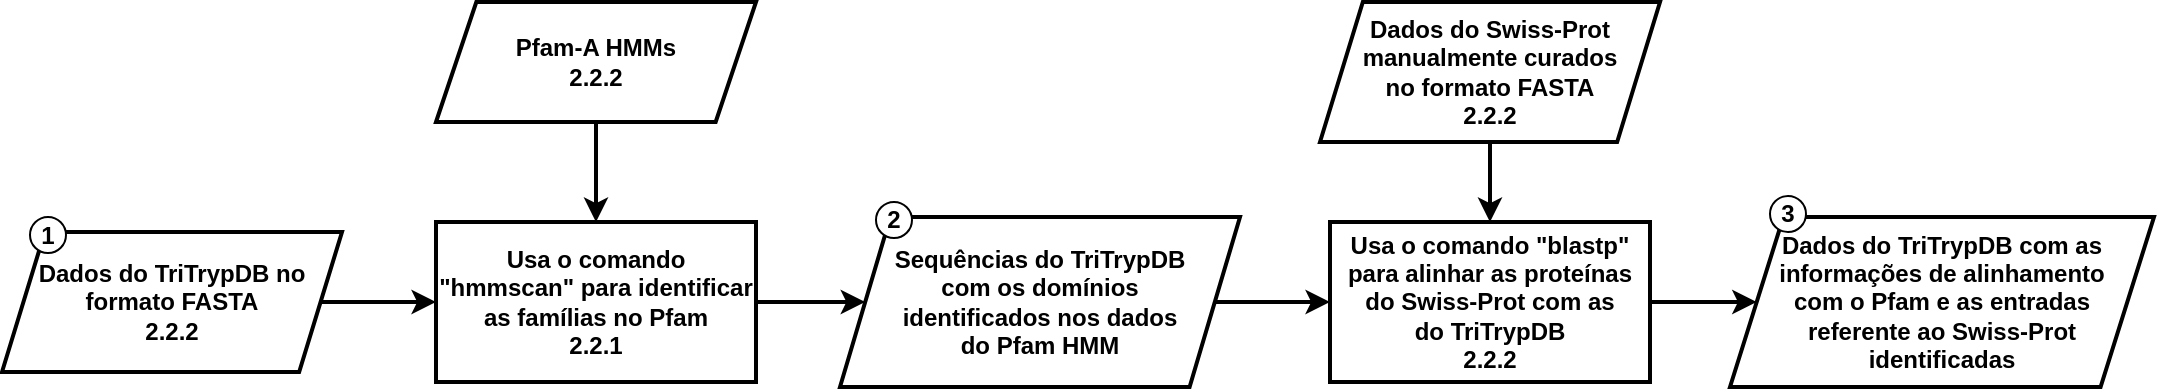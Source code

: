 <mxfile version="12.1.7" type="github" pages="1">
  <diagram id="9hCFB_BsOprCfilMQbIW" name="Page-1">
    <mxGraphModel dx="2721" dy="2326" grid="1" gridSize="10" guides="1" tooltips="1" connect="1" arrows="1" fold="1" page="0" pageScale="1" pageWidth="850" pageHeight="1100" math="0" shadow="0">
      <root>
        <mxCell id="0"/>
        <mxCell id="1" parent="0"/>
        <mxCell id="F-quMCV03kclnCfe2PoB-3" value="&lt;b&gt;Dados do TriTrypDB no formato FASTA&lt;br&gt;2.2.2&lt;br&gt;&lt;/b&gt;" style="shape=parallelogram;perimeter=parallelogramPerimeter;whiteSpace=wrap;html=1;strokeWidth=2;fillColor=#ffffff;fontSize=12;size=0.126;" vertex="1" parent="1">
          <mxGeometry x="-464" y="-995" width="170" height="70" as="geometry"/>
        </mxCell>
        <mxCell id="F-quMCV03kclnCfe2PoB-4" value="" style="endArrow=classic;html=1;fontSize=12;exitX=1;exitY=0.5;exitDx=0;exitDy=0;entryX=0;entryY=0.5;entryDx=0;entryDy=0;strokeWidth=2;" edge="1" parent="1" source="F-quMCV03kclnCfe2PoB-3" target="F-quMCV03kclnCfe2PoB-32">
          <mxGeometry width="50" height="50" relative="1" as="geometry">
            <mxPoint x="-497" y="-855" as="sourcePoint"/>
            <mxPoint x="-247" y="-965" as="targetPoint"/>
          </mxGeometry>
        </mxCell>
        <mxCell id="F-quMCV03kclnCfe2PoB-8" value="" style="endArrow=classic;html=1;fontSize=12;entryX=0;entryY=0.5;entryDx=0;entryDy=0;strokeWidth=2;exitX=1;exitY=0.5;exitDx=0;exitDy=0;" edge="1" parent="1" source="F-quMCV03kclnCfe2PoB-32" target="F-quMCV03kclnCfe2PoB-9">
          <mxGeometry width="50" height="50" relative="1" as="geometry">
            <mxPoint x="-19" y="-930" as="sourcePoint"/>
            <mxPoint x="60" y="-930" as="targetPoint"/>
          </mxGeometry>
        </mxCell>
        <mxCell id="F-quMCV03kclnCfe2PoB-9" value="&lt;b&gt;Sequências do TriTrypDB &lt;br&gt;com os domínios identificados&amp;nbsp;nos dados&lt;br&gt;do Pfam HMM&lt;br&gt;&lt;/b&gt;" style="shape=parallelogram;perimeter=parallelogramPerimeter;whiteSpace=wrap;html=1;strokeWidth=2;fillColor=#ffffff;fontSize=12;size=0.126;" vertex="1" parent="1">
          <mxGeometry x="-45" y="-1002.5" width="200" height="85" as="geometry"/>
        </mxCell>
        <mxCell id="F-quMCV03kclnCfe2PoB-13" value="&lt;b&gt;Pfam-A HMMs&lt;br&gt;2.2.2&lt;br&gt;&lt;/b&gt;" style="shape=parallelogram;perimeter=parallelogramPerimeter;whiteSpace=wrap;html=1;strokeWidth=2;fillColor=#ffffff;fontSize=12;size=0.126;" vertex="1" parent="1">
          <mxGeometry x="-247" y="-1110" width="160" height="60" as="geometry"/>
        </mxCell>
        <mxCell id="F-quMCV03kclnCfe2PoB-14" value="" style="endArrow=classic;html=1;strokeWidth=2;fontSize=12;exitX=0.5;exitY=1;exitDx=0;exitDy=0;" edge="1" parent="1" source="F-quMCV03kclnCfe2PoB-13" target="F-quMCV03kclnCfe2PoB-32">
          <mxGeometry width="50" height="50" relative="1" as="geometry">
            <mxPoint x="-47" y="-1105" as="sourcePoint"/>
            <mxPoint x="-177" y="-1070" as="targetPoint"/>
          </mxGeometry>
        </mxCell>
        <mxCell id="F-quMCV03kclnCfe2PoB-21" value="&lt;b&gt;Dados do Swiss-Prot manualmente curados&lt;br&gt;no formato FASTA&lt;br&gt;2.2.2&lt;br&gt;&lt;/b&gt;" style="shape=parallelogram;perimeter=parallelogramPerimeter;whiteSpace=wrap;html=1;strokeWidth=2;fillColor=#ffffff;fontSize=12;size=0.126;" vertex="1" parent="1">
          <mxGeometry x="195" y="-1110" width="170" height="70" as="geometry"/>
        </mxCell>
        <mxCell id="F-quMCV03kclnCfe2PoB-22" value="" style="endArrow=classic;html=1;fontSize=12;exitX=0.5;exitY=1;exitDx=0;exitDy=0;entryX=0.5;entryY=0;entryDx=0;entryDy=0;strokeWidth=2;" edge="1" parent="1" source="F-quMCV03kclnCfe2PoB-21" target="F-quMCV03kclnCfe2PoB-23">
          <mxGeometry width="50" height="50" relative="1" as="geometry">
            <mxPoint x="-214" y="-800" as="sourcePoint"/>
            <mxPoint x="-134.263" y="-800" as="targetPoint"/>
          </mxGeometry>
        </mxCell>
        <mxCell id="F-quMCV03kclnCfe2PoB-23" value="&lt;b&gt;Usa o comando &quot;blastp&quot; para alinhar as proteínas&lt;br&gt;do Swiss-Prot com as&lt;br&gt;do TriTrypDB&lt;br&gt;2.2.2&lt;br&gt;&lt;/b&gt;" style="rounded=0;whiteSpace=wrap;html=1;fontSize=12;fillColor=#ffffff;strokeWidth=2;" vertex="1" parent="1">
          <mxGeometry x="200" y="-1000" width="160" height="80" as="geometry"/>
        </mxCell>
        <mxCell id="F-quMCV03kclnCfe2PoB-26" value="" style="endArrow=classic;html=1;fontSize=12;entryX=0;entryY=0.5;entryDx=0;entryDy=0;strokeWidth=2;exitX=1;exitY=0.5;exitDx=0;exitDy=0;" edge="1" parent="1" source="F-quMCV03kclnCfe2PoB-9" target="F-quMCV03kclnCfe2PoB-23">
          <mxGeometry width="50" height="50" relative="1" as="geometry">
            <mxPoint x="-470" y="-710" as="sourcePoint"/>
            <mxPoint x="-340" y="-845" as="targetPoint"/>
          </mxGeometry>
        </mxCell>
        <mxCell id="F-quMCV03kclnCfe2PoB-27" value="" style="endArrow=classic;html=1;fontSize=12;strokeWidth=2;exitX=1;exitY=0.5;exitDx=0;exitDy=0;entryX=0;entryY=0.5;entryDx=0;entryDy=0;" edge="1" parent="1" target="F-quMCV03kclnCfe2PoB-37" source="F-quMCV03kclnCfe2PoB-23">
          <mxGeometry width="50" height="50" relative="1" as="geometry">
            <mxPoint x="280" y="-870" as="sourcePoint"/>
            <mxPoint x="280" y="-842.5" as="targetPoint"/>
          </mxGeometry>
        </mxCell>
        <mxCell id="F-quMCV03kclnCfe2PoB-32" value="&lt;b&gt;Usa o comando &quot;hmmscan&quot; para identificar as famílias no Pfam&lt;br&gt;2.2.1&lt;/b&gt;&lt;b&gt;&lt;br&gt;&lt;/b&gt;" style="rounded=0;whiteSpace=wrap;html=1;fontSize=12;fillColor=#ffffff;strokeWidth=2;" vertex="1" parent="1">
          <mxGeometry x="-247" y="-1000" width="160" height="80" as="geometry"/>
        </mxCell>
        <mxCell id="F-quMCV03kclnCfe2PoB-37" value="&lt;b&gt;Dados do TriTrypDB com&amp;nbsp;&lt;/b&gt;&lt;b&gt;as informações de alinhamento&lt;br&gt;com o Pfam e as&amp;nbsp;&lt;/b&gt;&lt;b&gt;entradas&lt;br&gt;referente ao Swiss-Prot identificadas&lt;br&gt;&lt;/b&gt;" style="shape=parallelogram;perimeter=parallelogramPerimeter;whiteSpace=wrap;html=1;strokeWidth=2;fillColor=#ffffff;fontSize=12;size=0.126;" vertex="1" parent="1">
          <mxGeometry x="400" y="-1002.5" width="212" height="85" as="geometry"/>
        </mxCell>
        <mxCell id="F-quMCV03kclnCfe2PoB-48" value="&lt;b&gt;1&lt;/b&gt;" style="ellipse;whiteSpace=wrap;html=1;aspect=fixed;" vertex="1" parent="1">
          <mxGeometry x="-450" y="-1002.5" width="18" height="18" as="geometry"/>
        </mxCell>
        <mxCell id="F-quMCV03kclnCfe2PoB-49" value="&lt;b&gt;2&lt;/b&gt;" style="ellipse;whiteSpace=wrap;html=1;aspect=fixed;" vertex="1" parent="1">
          <mxGeometry x="-27" y="-1010" width="18" height="18" as="geometry"/>
        </mxCell>
        <mxCell id="F-quMCV03kclnCfe2PoB-50" value="&lt;b&gt;3&lt;/b&gt;" style="ellipse;whiteSpace=wrap;html=1;aspect=fixed;" vertex="1" parent="1">
          <mxGeometry x="420" y="-1013" width="18" height="18" as="geometry"/>
        </mxCell>
      </root>
    </mxGraphModel>
  </diagram>
</mxfile>
